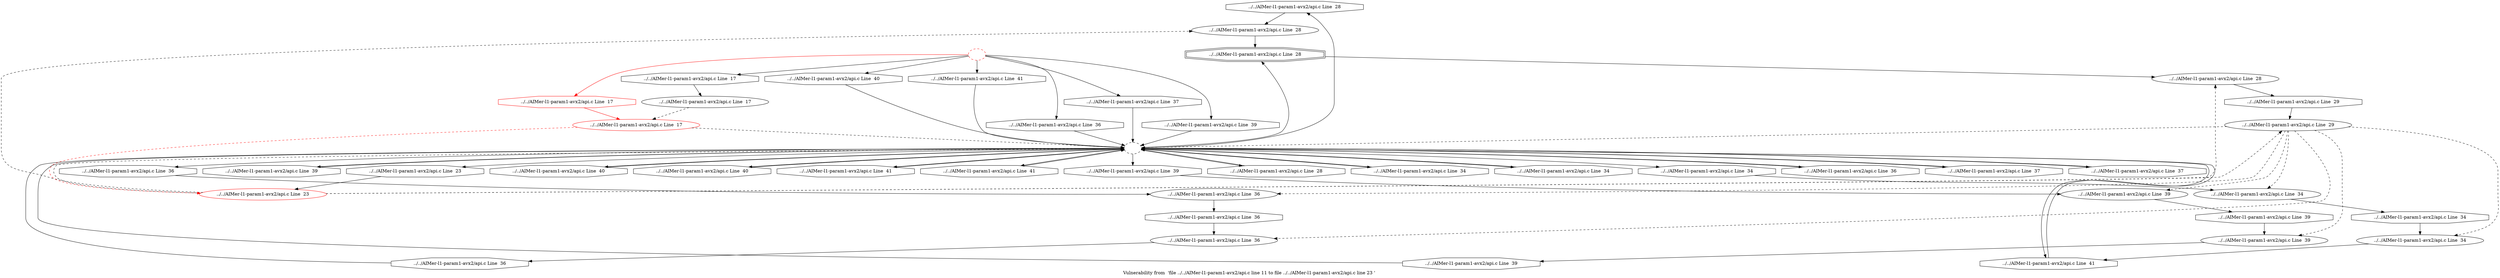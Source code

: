 digraph "Vulnerability from 'file ../../AIMer-l1-param1-avx2/api.c line 11 to file ../../AIMer-l1-param1-avx2/api.c line 23 '  "{
label="Vulnerability from  'file ../../AIMer-l1-param1-avx2/api.c line 11 to file ../../AIMer-l1-param1-avx2/api.c line 23 ' ";
node_350[shape=octagon,style=solid,label="../../AIMer-l1-param1-avx2/api.c Line  28"]
node_349[shape=ellipse,style=solid,label="../../AIMer-l1-param1-avx2/api.c Line  28"]
"node_350"->"node_349"
node_352[shape=doubleoctagon,style=solid,label="../../AIMer-l1-param1-avx2/api.c Line  28"]
"node_349"->"node_352"
node_348[shape=octagon,style=solid,label="../../AIMer-l1-param1-avx2/api.c Line  28"]
node_371[shape=ellipse,style=dashed,label=""]
"node_348"->"node_371"
node_347[shape=octagon,style=solid,label="../../AIMer-l1-param1-avx2/api.c Line  23"]
node_346[shape=ellipse,style=solid,label="../../AIMer-l1-param1-avx2/api.c Line  23", color=red]
"node_347"->"node_346"
"node_346"->"node_349" [style=dashed]
node_351[shape=ellipse,style=solid,label="../../AIMer-l1-param1-avx2/api.c Line  28"]
"node_346"->"node_351" [style=dashed]
node_358[shape=ellipse,style=solid,label="../../AIMer-l1-param1-avx2/api.c Line  29"]
"node_346"->"node_358" [style=dashed]
"node_346"->"node_371" [style=dashed]
node_359[shape=octagon,style=solid,label="../../AIMer-l1-param1-avx2/api.c Line  29"]
"node_351"->"node_359"
"node_352"->"node_351"
node_353[shape=ellipse,style=solid,label="../../AIMer-l1-param1-avx2/api.c Line  17"]
node_356[shape=ellipse,style=solid,label="../../AIMer-l1-param1-avx2/api.c Line  17", color=red]
"node_353"->"node_356" [style=dashed]
node_354[shape=octagon,style=solid,label="../../AIMer-l1-param1-avx2/api.c Line  17"]
"node_354"->"node_353"
node_355[shape=ellipse,style=dashed,label="", color=red]
"node_355"->"node_354"
node_357[shape=octagon,style=solid,label="../../AIMer-l1-param1-avx2/api.c Line  17", color=red]
"node_355"->"node_357" [color=red]
node_372[shape=octagon,style=solid,label="../../AIMer-l1-param1-avx2/api.c Line  36"]
"node_355"->"node_372"
node_374[shape=octagon,style=solid,label="../../AIMer-l1-param1-avx2/api.c Line  37"]
"node_355"->"node_374"
node_382[shape=octagon,style=solid,label="../../AIMer-l1-param1-avx2/api.c Line  39"]
"node_355"->"node_382"
node_384[shape=octagon,style=solid,label="../../AIMer-l1-param1-avx2/api.c Line  40"]
"node_355"->"node_384"
node_387[shape=octagon,style=solid,label="../../AIMer-l1-param1-avx2/api.c Line  41"]
"node_355"->"node_387"
"node_356"->"node_346" [color=red, style=dashed]
"node_356"->"node_371" [style=dashed]
"node_357"->"node_356" [color=red]
node_362[shape=ellipse,style=solid,label="../../AIMer-l1-param1-avx2/api.c Line  34"]
"node_358"->"node_362" [style=dashed]
node_364[shape=ellipse,style=solid,label="../../AIMer-l1-param1-avx2/api.c Line  34"]
"node_358"->"node_364" [style=dashed]
node_367[shape=ellipse,style=solid,label="../../AIMer-l1-param1-avx2/api.c Line  36"]
"node_358"->"node_367" [style=dashed]
node_369[shape=ellipse,style=solid,label="../../AIMer-l1-param1-avx2/api.c Line  36"]
"node_358"->"node_369" [style=dashed]
"node_358"->"node_371" [style=dashed]
node_378[shape=ellipse,style=solid,label="../../AIMer-l1-param1-avx2/api.c Line  39"]
"node_358"->"node_378" [style=dashed]
node_380[shape=ellipse,style=solid,label="../../AIMer-l1-param1-avx2/api.c Line  39"]
"node_358"->"node_380" [style=dashed]
"node_359"->"node_358"
node_360[shape=octagon,style=solid,label="../../AIMer-l1-param1-avx2/api.c Line  34"]
"node_360"->"node_371"
node_361[shape=octagon,style=solid,label="../../AIMer-l1-param1-avx2/api.c Line  34"]
"node_361"->"node_371"
node_365[shape=octagon,style=solid,label="../../AIMer-l1-param1-avx2/api.c Line  34"]
"node_362"->"node_365"
node_363[shape=octagon,style=solid,label="../../AIMer-l1-param1-avx2/api.c Line  34"]
"node_363"->"node_362"
node_388[shape=octagon,style=solid,label="../../AIMer-l1-param1-avx2/api.c Line  41"]
"node_364"->"node_388"
"node_365"->"node_364"
node_366[shape=octagon,style=solid,label="../../AIMer-l1-param1-avx2/api.c Line  36"]
"node_366"->"node_371"
node_370[shape=octagon,style=solid,label="../../AIMer-l1-param1-avx2/api.c Line  36"]
"node_367"->"node_370"
node_368[shape=octagon,style=solid,label="../../AIMer-l1-param1-avx2/api.c Line  36"]
"node_368"->"node_367"
node_373[shape=octagon,style=solid,label="../../AIMer-l1-param1-avx2/api.c Line  36"]
"node_369"->"node_373"
"node_370"->"node_369"
"node_371"->"node_350"
"node_371"->"node_348"
"node_371"->"node_347"
"node_371"->"node_352"
"node_371"->"node_360"
"node_371"->"node_361"
"node_371"->"node_363"
"node_371"->"node_366"
"node_371"->"node_368"
node_375[shape=octagon,style=solid,label="../../AIMer-l1-param1-avx2/api.c Line  37"]
"node_371"->"node_375"
node_376[shape=octagon,style=solid,label="../../AIMer-l1-param1-avx2/api.c Line  37"]
"node_371"->"node_376"
node_377[shape=octagon,style=solid,label="../../AIMer-l1-param1-avx2/api.c Line  39"]
"node_371"->"node_377"
node_379[shape=octagon,style=solid,label="../../AIMer-l1-param1-avx2/api.c Line  39"]
"node_371"->"node_379"
node_385[shape=octagon,style=solid,label="../../AIMer-l1-param1-avx2/api.c Line  40"]
"node_371"->"node_385"
node_386[shape=octagon,style=solid,label="../../AIMer-l1-param1-avx2/api.c Line  40"]
"node_371"->"node_386"
"node_371"->"node_388"
node_389[shape=octagon,style=solid,label="../../AIMer-l1-param1-avx2/api.c Line  41"]
"node_371"->"node_389"
node_390[shape=octagon,style=solid,label="../../AIMer-l1-param1-avx2/api.c Line  41"]
"node_371"->"node_390"
"node_372"->"node_371"
"node_373"->"node_371"
"node_374"->"node_371"
"node_375"->"node_371"
"node_376"->"node_371"
"node_377"->"node_371"
node_381[shape=octagon,style=solid,label="../../AIMer-l1-param1-avx2/api.c Line  39"]
"node_378"->"node_381"
"node_379"->"node_378"
node_383[shape=octagon,style=solid,label="../../AIMer-l1-param1-avx2/api.c Line  39"]
"node_380"->"node_383"
"node_381"->"node_380"
"node_382"->"node_371"
"node_383"->"node_371"
"node_384"->"node_371"
"node_385"->"node_371"
"node_386"->"node_371"
"node_387"->"node_371"
"node_388"->"node_371"
"node_389"->"node_371"
"node_390"->"node_371"
}

